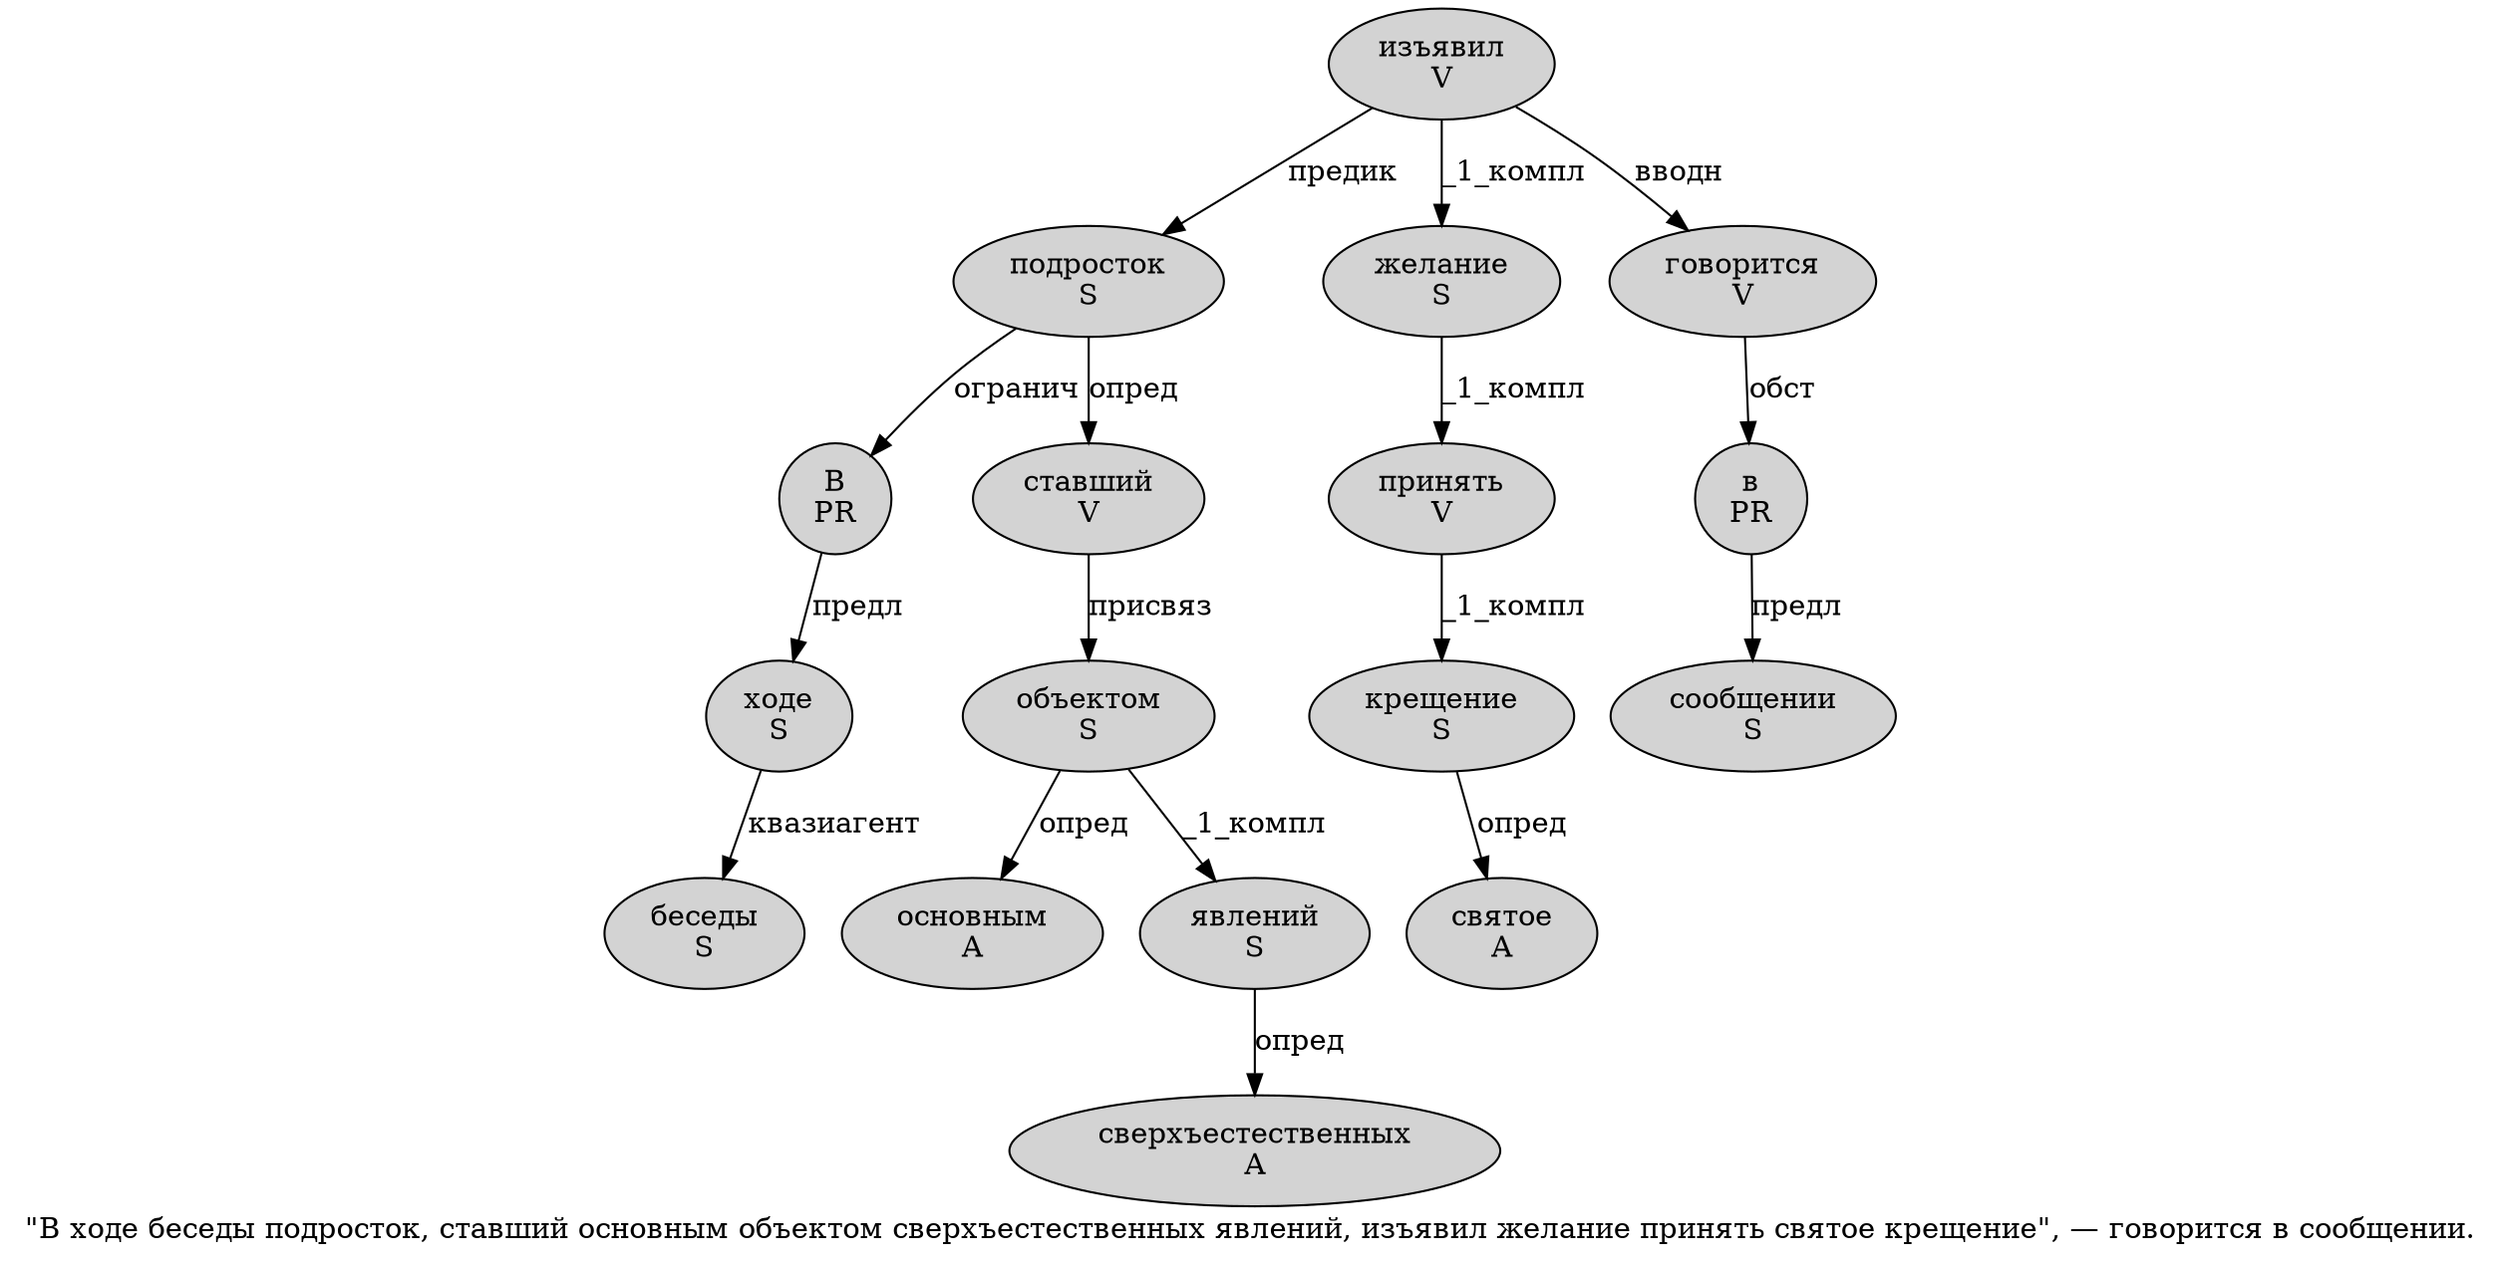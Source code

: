digraph SENTENCE_1548 {
	graph [label="\"В ходе беседы подросток, ставший основным объектом сверхъестественных явлений, изъявил желание принять святое крещение\", — говорится в сообщении."]
	node [style=filled]
		1 [label="В
PR" color="" fillcolor=lightgray penwidth=1 shape=ellipse]
		2 [label="ходе
S" color="" fillcolor=lightgray penwidth=1 shape=ellipse]
		3 [label="беседы
S" color="" fillcolor=lightgray penwidth=1 shape=ellipse]
		4 [label="подросток
S" color="" fillcolor=lightgray penwidth=1 shape=ellipse]
		6 [label="ставший
V" color="" fillcolor=lightgray penwidth=1 shape=ellipse]
		7 [label="основным
A" color="" fillcolor=lightgray penwidth=1 shape=ellipse]
		8 [label="объектом
S" color="" fillcolor=lightgray penwidth=1 shape=ellipse]
		9 [label="сверхъестественных
A" color="" fillcolor=lightgray penwidth=1 shape=ellipse]
		10 [label="явлений
S" color="" fillcolor=lightgray penwidth=1 shape=ellipse]
		12 [label="изъявил
V" color="" fillcolor=lightgray penwidth=1 shape=ellipse]
		13 [label="желание
S" color="" fillcolor=lightgray penwidth=1 shape=ellipse]
		14 [label="принять
V" color="" fillcolor=lightgray penwidth=1 shape=ellipse]
		15 [label="святое
A" color="" fillcolor=lightgray penwidth=1 shape=ellipse]
		16 [label="крещение
S" color="" fillcolor=lightgray penwidth=1 shape=ellipse]
		20 [label="говорится
V" color="" fillcolor=lightgray penwidth=1 shape=ellipse]
		21 [label="в
PR" color="" fillcolor=lightgray penwidth=1 shape=ellipse]
		22 [label="сообщении
S" color="" fillcolor=lightgray penwidth=1 shape=ellipse]
			4 -> 1 [label="огранич"]
			4 -> 6 [label="опред"]
			8 -> 7 [label="опред"]
			8 -> 10 [label="_1_компл"]
			12 -> 4 [label="предик"]
			12 -> 13 [label="_1_компл"]
			12 -> 20 [label="вводн"]
			16 -> 15 [label="опред"]
			10 -> 9 [label="опред"]
			1 -> 2 [label="предл"]
			20 -> 21 [label="обст"]
			13 -> 14 [label="_1_компл"]
			2 -> 3 [label="квазиагент"]
			6 -> 8 [label="присвяз"]
			21 -> 22 [label="предл"]
			14 -> 16 [label="_1_компл"]
}